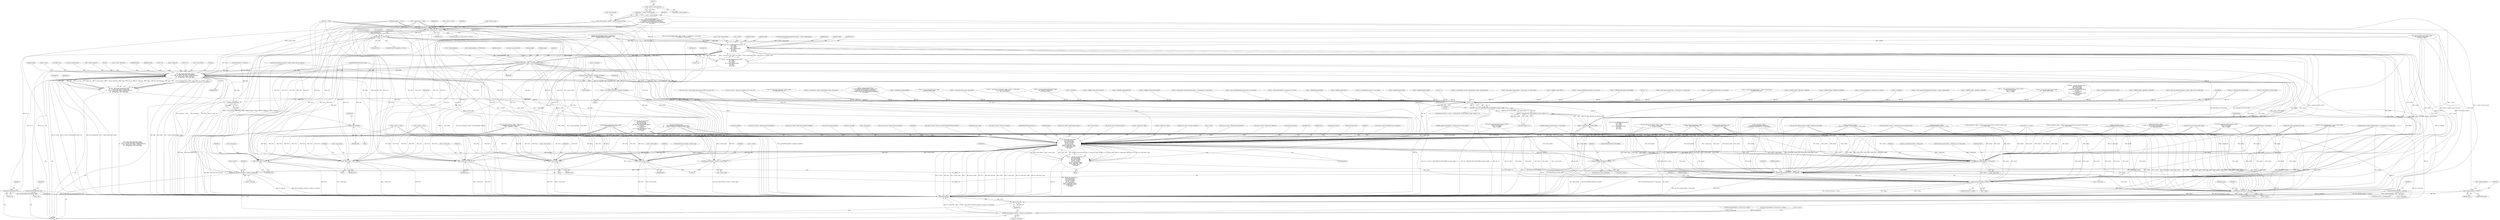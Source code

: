 digraph "0_heimdal_1a6a6e462dc2ac6111f9e02c6852ddec4849b887@API" {
"1001686" [label="(Call,2 * sizeof(*r->ek.last_req.val))"];
"1001685" [label="(Call,malloc(2 * sizeof(*r->ek.last_req.val)))"];
"1001677" [label="(Call,r->ek.last_req.val = malloc(2 * sizeof(*r->ek.last_req.val)))"];
"1001698" [label="(Call,r->ek.last_req.val == NULL)"];
"1002029" [label="(Call,r->ek.key_expiration = NULL)"];
"1002264" [label="(Call,rep.padata == NULL)"];
"1002276" [label="(Call,copy_METHOD_DATA(&r->outpadata, rep.padata))"];
"1002274" [label="(Call,ret = copy_METHOD_DATA(&r->outpadata, rep.padata))"];
"1002491" [label="(Call,ret != 0)"];
"1002490" [label="(Call,ret != 0 && ret != HDB_ERR_NOT_FOUND_HERE && reply->length == 0)"];
"1002495" [label="(Call,ret != HDB_ERR_NOT_FOUND_HERE)"];
"1002494" [label="(Call,ret != HDB_ERR_NOT_FOUND_HERE && reply->length == 0)"];
"1002506" [label="(Call,_kdc_fast_mk_error(context, r,\n \t\t\t\t &error_method,\n \t\t\t\t r->armor_crypto,\n \t\t\t\t &req->req_body,\n \t\t\t\t ret, r->e_text,\n \t\t\t\t r->server_princ,\n\t\t\t\t &r->client_princ->name,\n\t\t\t\t &r->client_princ->realm,\n \t\t\t\t NULL, NULL,\n \t\t\t\t reply))"];
"1002504" [label="(Call,ret = _kdc_fast_mk_error(context, r,\n \t\t\t\t &error_method,\n \t\t\t\t r->armor_crypto,\n \t\t\t\t &req->req_body,\n \t\t\t\t ret, r->e_text,\n \t\t\t\t r->server_princ,\n\t\t\t\t &r->client_princ->name,\n\t\t\t\t &r->client_princ->realm,\n \t\t\t\t NULL, NULL,\n \t\t\t\t reply))"];
"1002686" [label="(Return,return ret;)"];
"1002563" [label="(Call,free_METHOD_DATA(&error_method))"];
"1002582" [label="(Call,krb5_free_principal(context, r->client_princ))"];
"1002611" [label="(Call,krb5_free_principal(context, r->server_princ))"];
"1002639" [label="(Call,_kdc_free_ent(context, r->client))"];
"1002648" [label="(Call,_kdc_free_ent(context, r->server))"];
"1002587" [label="(Call,r->client_princ = NULL)"];
"1002601" [label="(Call,r->client_name = NULL)"];
"1002616" [label="(Call,r->server_princ = NULL)"];
"1002630" [label="(Call,r->server_name = NULL)"];
"1002658" [label="(Call,krb5_crypto_destroy(r->context, r->armor_crypto))"];
"1002670" [label="(Call,krb5_free_keyblock_contents(r->context, &r->reply_key))"];
"1002678" [label="(Call,krb5_free_keyblock_contents(r->context, &r->session_key))"];
"1002665" [label="(Call,r->armor_crypto = NULL)"];
"1002572" [label="(Call,free_METHOD_DATA(&r->outpadata))"];
"1002321" [label="(Call,_kdc_add_KRB5SignedPath(context,\n\t\t\t\t  config,\n\t\t\t\t  r->server,\n\t\t\t\t  setype,\n\t\t\t\t  r->client->entry.principal,\n\t\t\t\t  NULL,\n\t\t\t\t  NULL,\n\t\t\t\t  &r->et))"];
"1002319" [label="(Call,ret = _kdc_add_KRB5SignedPath(context,\n\t\t\t\t  config,\n\t\t\t\t  r->server,\n\t\t\t\t  setype,\n\t\t\t\t  r->client->entry.principal,\n\t\t\t\t  NULL,\n\t\t\t\t  NULL,\n\t\t\t\t  &r->et))"];
"1002344" [label="(Call,log_as_req(context, config, r->reply_key.keytype, setype, b))"];
"1002413" [label="(Call,_kdc_encode_reply(context, config,\n\t\t\t    r->armor_crypto, req->req_body.nonce,\n\t\t\t    &rep, &r->et, &r->ek, setype, r->server->entry.kvno,\n\t\t\t    &skey->key, r->client->entry.kvno,\n\t\t\t    &r->reply_key, 0, &r->e_text, reply))"];
"1002411" [label="(Call,ret = _kdc_encode_reply(context, config,\n\t\t\t    r->armor_crypto, req->req_body.nonce,\n\t\t\t    &rep, &r->et, &r->ek, setype, r->server->entry.kvno,\n\t\t\t    &skey->key, r->client->entry.kvno,\n\t\t\t    &r->reply_key, 0, &r->e_text, reply))"];
"1002477" [label="(Call,krb5_data_free(reply))"];
"1002486" [label="(Call,free_AS_REP(&rep))"];
"1002544" [label="(Call,free_EncTicketPart(&r->et))"];
"1002549" [label="(Call,free_EncKDCRepPart(&r->ek))"];
"1002601" [label="(Call,r->client_name = NULL)"];
"1002509" [label="(Call,&error_method)"];
"1002591" [label="(Identifier,NULL)"];
"1000778" [label="(Call,ret = krb5_padata_add(context, &error_method,\n\t\t\t\t  pat[n].type, NULL, 0))"];
"1002589" [label="(Identifier,r)"];
"1001187" [label="(Call,_kdc_set_e_text(r, \"Ticket may not be forwardable\"))"];
"1002491" [label="(Call,ret != 0)"];
"1000889" [label="(Call,krb5_copy_keyblock_contents(r->context, &ckey->key, &r->reply_key))"];
"1002557" [label="(Identifier,r)"];
"1001028" [label="(Call,ret = copy_Realm(&r->client->entry.principal->realm, &rep.crealm))"];
"1002492" [label="(Identifier,ret)"];
"1000572" [label="(Call,ret = _kdc_find_etype(context,\n\t\t\t  krb5_principal_is_krbtgt(context, r->server_princ) ?\n\t\t\t  config->tgt_use_strongest_session_key :\n\t\t\t  config->svc_use_strongest_session_key, FALSE,\n\t\t\t  r->client, b->etype.val, b->etype.len, &r->sessionetype,\n\t\t\t  NULL))"];
"1002490" [label="(Call,ret != 0 && ret != HDB_ERR_NOT_FOUND_HERE && reply->length == 0)"];
"1000258" [label="(Call,krb5_unparse_name(context, r->server_princ, &r->server_name))"];
"1002358" [label="(Identifier,r)"];
"1002274" [label="(Call,ret = copy_METHOD_DATA(&r->outpadata, rep.padata))"];
"1002275" [label="(Identifier,ret)"];
"1002458" [label="(Call,&r->e_text)"];
"1002687" [label="(Identifier,ret)"];
"1002030" [label="(Call,r->ek.key_expiration)"];
"1001709" [label="(Identifier,ret)"];
"1002506" [label="(Call,_kdc_fast_mk_error(context, r,\n \t\t\t\t &error_method,\n \t\t\t\t r->armor_crypto,\n \t\t\t\t &req->req_body,\n \t\t\t\t ret, r->e_text,\n \t\t\t\t r->server_princ,\n\t\t\t\t &r->client_princ->name,\n\t\t\t\t &r->client_princ->realm,\n \t\t\t\t NULL, NULL,\n \t\t\t\t reply))"];
"1001295" [label="(Call,ret = KRB5KRB_AP_ERR_BADADDR)"];
"1000875" [label="(Call,_kdc_set_e_text(r, \"Doesn't have a client key available\"))"];
"1000192" [label="(Call,_kdc_fast_unwrap_request(r))"];
"1000239" [label="(Call,_krb5_principalname2krb5_principal (context,\n\t\t\t\t\t\t  &r->server_princ,\n\t\t\t\t\t\t  *(b->sname),\n\t\t\t\t\t\t  b->realm))"];
"1002620" [label="(Identifier,NULL)"];
"1002667" [label="(Identifier,r)"];
"1002337" [label="(Call,&r->et)"];
"1002347" [label="(Call,r->reply_key.keytype)"];
"1002545" [label="(Call,&r->et)"];
"1002487" [label="(Call,&rep)"];
"1001677" [label="(Call,r->ek.last_req.val = malloc(2 * sizeof(*r->ek.last_req.val)))"];
"1002541" [label="(Identifier,ret)"];
"1000831" [label="(Call,ret = get_pa_etype_info(context, config,\n\t\t\t\t\t&error_method, ckey))"];
"1000427" [label="(Call,krb5_unparse_name(context, r->client->entry.principal,\n\t\t\t\t&fixed_client_name))"];
"1002514" [label="(Call,&req->req_body)"];
"1002639" [label="(Call,_kdc_free_ent(context, r->client))"];
"1001018" [label="(Call,ret = copy_Realm(&anon_realm, &rep.crealm))"];
"1002630" [label="(Call,r->server_name = NULL)"];
"1002205" [label="(Call,r->reply_key.keytype == ETYPE_NULL)"];
"1000610" [label="(Call,kdc_log(context, config, 0,\n\t\t\"Client (%s) from %s has no common enctypes with KDC \"\n\t\t\"to use for the session key\",\n\t\tr->client_name, from))"];
"1002669" [label="(Identifier,NULL)"];
"1000920" [label="(Call,ret = _kdc_check_access(context, config, r->client, r->client_name,\n\t\t\t    r->server, r->server_name,\n\t\t\t    req, &error_method))"];
"1000943" [label="(Call,ret = _kdc_get_preferred_key(context, config,\n\t\t\t\t r->server, r->server_name,\n\t\t\t\t &setype, &skey))"];
"1001708" [label="(Call,ret = ENOMEM)"];
"1002594" [label="(Identifier,r)"];
"1002637" [label="(Identifier,r)"];
"1002494" [label="(Call,ret != HDB_ERR_NOT_FOUND_HERE && reply->length == 0)"];
"1002646" [label="(Identifier,r)"];
"1001686" [label="(Call,2 * sizeof(*r->ek.last_req.val))"];
"1000455" [label="(Call,_kdc_fast_mk_error(context, r,\n\t\t\t\t &error_method,\n\t\t\t\t r->armor_crypto,\n\t\t\t\t &req->req_body,\n\t\t\t\t KRB5_KDC_ERR_WRONG_REALM,\n\t\t\t\t NULL,\n\t\t\t\t r->server_princ,\n\t\t\t\t NULL,\n\t\t\t\t &r->client->entry.principal->realm,\n\t\t\t\t NULL, NULL,\n\t\t\t\t reply))"];
"1002442" [label="(Call,&skey->key)"];
"1000515" [label="(Call,_kdc_db_fetch(context, config, r->server_princ,\n\t\t\tHDB_F_GET_SERVER|HDB_F_GET_KRBTGT | flags,\n\t\t\tNULL, NULL, &r->server))"];
"1002522" [label="(Call,r->server_princ)"];
"1002498" [label="(Call,reply->length == 0)"];
"1000872" [label="(Call,ret = KRB5KDC_ERR_CLIENT_NOTYET)"];
"1000833" [label="(Call,get_pa_etype_info(context, config,\n\t\t\t\t\t&error_method, ckey))"];
"1002029" [label="(Call,r->ek.key_expiration = NULL)"];
"1001231" [label="(Call,_kdc_set_e_text(r, \"Ticket may not be proxiable\"))"];
"1002582" [label="(Call,krb5_free_principal(context, r->client_princ))"];
"1000990" [label="(Call,ret = KRB5KDC_ERR_BADOPTION)"];
"1000868" [label="(Call,ckey == NULL)"];
"1002518" [label="(Identifier,ret)"];
"1002640" [label="(Identifier,context)"];
"1002328" [label="(Call,r->client->entry.principal)"];
"1001698" [label="(Call,r->ek.last_req.val == NULL)"];
"1002216" [label="(Call,ret = KRB5KDC_ERR_CLIENT_NOTYET)"];
"1000922" [label="(Call,_kdc_check_access(context, config, r->client, r->client_name,\n\t\t\t    r->server, r->server_name,\n\t\t\t    req, &error_method))"];
"1000344" [label="(Call,_kdc_is_anonymous(context, r->client_princ))"];
"1000863" [label="(Call,_kdc_set_e_text(r, \"Need to use PA-ENC-TIMESTAMP/PA-PK-AS-REQ\"))"];
"1002419" [label="(Call,req->req_body.nonce)"];
"1000844" [label="(Call,get_pa_etype_info2(context, config,\n\t\t\t\t     &error_method, ckey))"];
"1002292" [label="(Call,generate_pac(r, skey))"];
"1002190" [label="(Call,ret = krb5_generate_random_keyblock(context, r->sessionetype, &r->session_key))"];
"1002573" [label="(Call,&r->outpadata)"];
"1002324" [label="(Call,r->server)"];
"1002345" [label="(Identifier,context)"];
"1002139" [label="(Call,ret = copy_PrincipalName(&rep.ticket.sname, &r->ek.sname))"];
"1002610" [label="(Block,)"];
"1002563" [label="(Call,free_METHOD_DATA(&error_method))"];
"1002446" [label="(Call,r->client->entry.kvno)"];
"1002220" [label="(Call,ret = copy_EncryptionKey(&r->session_key, &r->et.key))"];
"1000312" [label="(Call,krb5_unparse_name(context, r->client_princ, &r->client_name))"];
"1000284" [label="(Call,ret = KRB5KRB_ERR_GENERIC)"];
"1002028" [label="(ControlStructure,else)"];
"1001234" [label="(Call,ret = KRB5KDC_ERR_POLICY)"];
"1002605" [label="(Identifier,NULL)"];
"1002285" [label="(Identifier,ret)"];
"1002665" [label="(Call,r->armor_crypto = NULL)"];
"1000945" [label="(Call,_kdc_get_preferred_key(context, config,\n\t\t\t\t r->server, r->server_name,\n\t\t\t\t &setype, &skey))"];
"1001315" [label="(Call,ret = copy_Realm(&rep.crealm, &r->et.crealm))"];
"1002344" [label="(Call,log_as_req(context, config, r->reply_key.keytype, setype, b))"];
"1000232" [label="(Call,_kdc_set_e_text(r, \"No server in request\"))"];
"1002635" [label="(ControlStructure,if (r->client))"];
"1001190" [label="(Call,ret = KRB5KDC_ERR_POLICY)"];
"1002616" [label="(Call,r->server_princ = NULL)"];
"1002259" [label="(Call,ALLOC(rep.padata))"];
"1002322" [label="(Identifier,context)"];
"1002457" [label="(Literal,0)"];
"1000229" [label="(Call,ret = KRB5KRB_ERR_GENERIC)"];
"1000652" [label="(Call,pat[n].validate == NULL)"];
"1001008" [label="(Call,_kdc_is_anonymous(context, r->client_princ))"];
"1000711" [label="(Call,ret != 0)"];
"1002342" [label="(Identifier,ret)"];
"1002659" [label="(Call,r->context)"];
"1001072" [label="(Call,ret = copy_Realm(&r->server->entry.principal->realm, &rep.ticket.realm))"];
"1000324" [label="(Call,kdc_log(context, config, 0,\n\t\t\"AS-REQ malformed client name from %s\", from))"];
"1002192" [label="(Call,krb5_generate_random_keyblock(context, r->sessionetype, &r->session_key))"];
"1000126" [label="(MethodParameterIn,kdc_request_t r)"];
"1001685" [label="(Call,malloc(2 * sizeof(*r->ek.last_req.val)))"];
"1002507" [label="(Identifier,context)"];
"1002671" [label="(Call,r->context)"];
"1000662" [label="(Call,r->armor_crypto == NULL)"];
"1001490" [label="(Call,b->rtime == NULL)"];
"1002670" [label="(Call,krb5_free_keyblock_contents(r->context, &r->reply_key))"];
"1002222" [label="(Call,copy_EncryptionKey(&r->session_key, &r->et.key))"];
"1002412" [label="(Identifier,ret)"];
"1002550" [label="(Call,&r->ek)"];
"1000256" [label="(Call,ret = krb5_unparse_name(context, r->server_princ, &r->server_name))"];
"1002543" [label="(JumpTarget,out2:)"];
"1002596" [label="(Block,)"];
"1002464" [label="(Identifier,ret)"];
"1002634" [label="(Identifier,NULL)"];
"1002435" [label="(Call,r->server->entry.kvno)"];
"1002583" [label="(Identifier,context)"];
"1001278" [label="(Call,ret = KRB5KDC_ERR_POLICY)"];
"1002631" [label="(Call,r->server_name)"];
"1002238" [label="(Call,copy_EncryptionKey(&r->session_key, &r->ek.key))"];
"1001299" [label="(Call,ret = copy_PrincipalName(&rep.cname, &r->et.cname))"];
"1002482" [label="(Call,_kdc_set_e_text(r, \"Reply packet too large\"))"];
"1002434" [label="(Identifier,setype)"];
"1002478" [label="(Identifier,reply)"];
"1002281" [label="(Call,rep.padata)"];
"1002319" [label="(Call,ret = _kdc_add_KRB5SignedPath(context,\n\t\t\t\t  config,\n\t\t\t\t  r->server,\n\t\t\t\t  setype,\n\t\t\t\t  r->client->entry.principal,\n\t\t\t\t  NULL,\n\t\t\t\t  NULL,\n\t\t\t\t  &r->et))"];
"1001716" [label="(Identifier,r)"];
"1002625" [label="(Block,)"];
"1000565" [label="(Call,krb5_free_error_message(context, msg))"];
"1002511" [label="(Call,r->armor_crypto)"];
"1000993" [label="(Call,_kdc_set_e_text(r, \"Bad KDC options\"))"];
"1002608" [label="(Identifier,r)"];
"1000537" [label="(Call,kdc_log(context, config, 5, \"target %s does not have secrets at this KDC, need to proxy\",\n\t\tr->server_name))"];
"1000860" [label="(Call,ret = KRB5KDC_ERR_PREAUTH_REQUIRED)"];
"1002584" [label="(Call,r->client_princ)"];
"1002680" [label="(Identifier,r)"];
"1002414" [label="(Identifier,context)"];
"1002430" [label="(Call,&r->ek)"];
"1002549" [label="(Call,free_EncKDCRepPart(&r->ek))"];
"1002564" [label="(Call,&error_method)"];
"1002617" [label="(Call,r->server_princ)"];
"1000253" [label="(Call,ret == 0)"];
"1002581" [label="(Block,)"];
"1000270" [label="(Call,kdc_log(context, config, 0,\n\t\t\"AS-REQ malformed server name from %s\", from))"];
"1000223" [label="(Call,b->sname == NULL)"];
"1002277" [label="(Call,&r->outpadata)"];
"1002039" [label="(Identifier,r)"];
"1002453" [label="(Call,&r->reply_key)"];
"1002405" [label="(Call,krb5_free_error_message(r->context, msg))"];
"1002462" [label="(Identifier,reply)"];
"1002504" [label="(Call,ret = _kdc_fast_mk_error(context, r,\n \t\t\t\t &error_method,\n \t\t\t\t r->armor_crypto,\n \t\t\t\t &req->req_body,\n \t\t\t\t ret, r->e_text,\n \t\t\t\t r->server_princ,\n\t\t\t\t &r->client_princ->name,\n\t\t\t\t &r->client_princ->realm,\n \t\t\t\t NULL, NULL,\n \t\t\t\t reply))"];
"1002477" [label="(Call,krb5_data_free(reply))"];
"1000383" [label="(Call,_kdc_db_fetch(context, config, r->client_princ,\n\t\t\tHDB_F_GET_CLIENT | flags, NULL,\n\t\t\t&r->clientdb, &r->client))"];
"1002531" [label="(Call,&r->client_princ->realm)"];
"1002321" [label="(Call,_kdc_add_KRB5SignedPath(context,\n\t\t\t\t  config,\n\t\t\t\t  r->server,\n\t\t\t\t  setype,\n\t\t\t\t  r->client->entry.principal,\n\t\t\t\t  NULL,\n\t\t\t\t  NULL,\n\t\t\t\t  &r->et))"];
"1001688" [label="(Call,sizeof(*r->ek.last_req.val))"];
"1000310" [label="(Call,ret = krb5_unparse_name(context, r->client_princ, &r->client_name))"];
"1002121" [label="(Call,ret = copy_Realm(&rep.ticket.realm, &r->ek.srealm))"];
"1000577" [label="(Call,krb5_principal_is_krbtgt(context, r->server_princ))"];
"1001699" [label="(Call,r->ek.last_req.val)"];
"1002327" [label="(Identifier,setype)"];
"1002035" [label="(Identifier,NULL)"];
"1002572" [label="(Call,free_METHOD_DATA(&r->outpadata))"];
"1001050" [label="(Call,_krb5_principal2principalname(&rep.cname, r->client->entry.principal))"];
"1001706" [label="(Identifier,NULL)"];
"1001697" [label="(ControlStructure,if (r->ek.last_req.val == NULL))"];
"1000197" [label="(Call,_kdc_r_log(r, 0, \"FAST unwrap request from %s failed: %d\", from, ret))"];
"1000425" [label="(Call,ret = krb5_unparse_name(context, r->client->entry.principal,\n\t\t\t\t&fixed_client_name))"];
"1002505" [label="(Identifier,ret)"];
"1002525" [label="(Call,&r->client_princ->name)"];
"1000287" [label="(Call,_kdc_set_e_text(r, \"No client in request\"))"];
"1002579" [label="(Identifier,r)"];
"1002336" [label="(Identifier,NULL)"];
"1002258" [label="(Block,)"];
"1002519" [label="(Call,r->e_text)"];
"1002476" [label="(Block,)"];
"1000780" [label="(Call,krb5_padata_add(context, &error_method,\n\t\t\t\t  pat[n].type, NULL, 0))"];
"1002426" [label="(Call,&r->et)"];
"1002268" [label="(Identifier,NULL)"];
"1002486" [label="(Call,free_AS_REP(&rep))"];
"1000509" [label="(Call,ret = KRB5KDC_ERR_C_PRINCIPAL_UNKNOWN)"];
"1000360" [label="(Call,ret = KRB5KDC_ERR_C_PRINCIPAL_UNKNOWN)"];
"1000127" [label="(MethodParameterIn,krb5_data *reply)"];
"1001628" [label="(Call,_kdc_is_anon_request(b))"];
"1002416" [label="(Call,r->armor_crypto)"];
"1000796" [label="(Call,_kdc_find_etype(context,\n\t\t\t      config->preauth_use_strongest_session_key, TRUE,\n\t\t\t      r->client, b->etype.val, b->etype.len, NULL, &ckey))"];
"1002496" [label="(Identifier,ret)"];
"1000506" [label="(Call,krb5_free_error_message(context, msg))"];
"1002650" [label="(Call,r->server)"];
"1002657" [label="(Block,)"];
"1001275" [label="(Call,_kdc_set_e_text(r, \"Ticket may not be postdate\"))"];
"1002644" [label="(ControlStructure,if (r->server))"];
"1002424" [label="(Call,&rep)"];
"1002618" [label="(Identifier,r)"];
"1000533" [label="(Call,ret == HDB_ERR_NOT_FOUND_HERE)"];
"1002213" [label="(Call,_kdc_set_e_text(r, \"Client have no reply key\"))"];
"1002411" [label="(Call,ret = _kdc_encode_reply(context, config,\n\t\t\t    r->armor_crypto, req->req_body.nonce,\n\t\t\t    &rep, &r->et, &r->ek, setype, r->server->entry.kvno,\n\t\t\t    &skey->key, r->client->entry.kvno,\n\t\t\t    &r->reply_key, 0, &r->e_text, reply))"];
"1000369" [label="(Call,kdc_log(context, config, 0,\n\t\t\"Request for a anonymous ticket with non \"\n\t\t\"anonymous client name: %s\", r->client_name))"];
"1002415" [label="(Identifier,config)"];
"1002265" [label="(Call,rep.padata)"];
"1000294" [label="(Call,_krb5_principalname2krb5_principal (context,\n\t\t\t\t\t\t  &r->client_princ,\n\t\t\t\t\t\t  *(b->cname),\n\t\t\t\t\t\t  b->realm))"];
"1002495" [label="(Call,ret != HDB_ERR_NOT_FOUND_HERE)"];
"1002613" [label="(Call,r->server_princ)"];
"1000855" [label="(Call,require_preauth_p(r))"];
"1002538" [label="(Identifier,NULL)"];
"1002236" [label="(Call,ret = copy_EncryptionKey(&r->session_key, &r->ek.key))"];
"1002641" [label="(Call,r->client)"];
"1002658" [label="(Call,krb5_crypto_destroy(r->context, r->armor_crypto))"];
"1002682" [label="(Call,&r->session_key)"];
"1002270" [label="(Call,ret = ENOMEM)"];
"1002503" [label="(Block,)"];
"1001284" [label="(Call,_kdc_check_addresses(context, config, b->addresses, from_addr))"];
"1001048" [label="(Call,ret = _krb5_principal2principalname(&rep.cname, r->client->entry.principal))"];
"1002544" [label="(Call,free_EncTicketPart(&r->et))"];
"1002399" [label="(Call,_kdc_r_log(r, 0, \"add_enc_pa_rep failed: %s: %d\", msg, ret))"];
"1002539" [label="(Identifier,reply)"];
"1002674" [label="(Call,&r->reply_key)"];
"1002587" [label="(Call,r->client_princ = NULL)"];
"1002500" [label="(Identifier,reply)"];
"1002552" [label="(Identifier,r)"];
"1002602" [label="(Call,r->client_name)"];
"1002537" [label="(Identifier,NULL)"];
"1000675" [label="(Call,kdc_log(context, config, 5,\n\t\t    \"Looking for %s pa-data -- %s\", pat[n].name, r->client_name))"];
"1002559" [label="(ControlStructure,if (error_method.len))"];
"1002276" [label="(Call,copy_METHOD_DATA(&r->outpadata, rep.padata))"];
"1001702" [label="(Identifier,r)"];
"1002489" [label="(ControlStructure,if(ret != 0 && ret != HDB_ERR_NOT_FOUND_HERE && reply->length == 0))"];
"1002493" [label="(Literal,0)"];
"1000174" [label="(Call,memset(&rep, 0, sizeof(rep)))"];
"1000355" [label="(Call,kdc_log(context, config, 0, \"Anonymous ticket w/o anonymous flag\"))"];
"1001687" [label="(Literal,2)"];
"1002648" [label="(Call,_kdc_free_ent(context, r->server))"];
"1000377" [label="(Call,ret = KRB5KDC_ERR_C_PRINCIPAL_UNKNOWN)"];
"1000406" [label="(Call,kdc_log(context, config, 5, \"client %s does not have secrets at this KDC, need to proxy\",\n\t\tr->client_name))"];
"1000131" [label="(Block,)"];
"1002480" [label="(Identifier,ret)"];
"1000133" [label="(Call,context = r->context)"];
"1002263" [label="(ControlStructure,if (rep.padata == NULL))"];
"1002497" [label="(Identifier,HDB_ERR_NOT_FOUND_HERE)"];
"1002666" [label="(Call,r->armor_crypto)"];
"1002323" [label="(Identifier,config)"];
"1002588" [label="(Call,r->client_princ)"];
"1002335" [label="(Identifier,NULL)"];
"1002662" [label="(Call,r->armor_crypto)"];
"1002353" [label="(Identifier,b)"];
"1002413" [label="(Call,_kdc_encode_reply(context, config,\n\t\t\t    r->armor_crypto, req->req_body.nonce,\n\t\t\t    &rep, &r->et, &r->ek, setype, r->server->entry.kvno,\n\t\t\t    &skey->key, r->client->entry.kvno,\n\t\t\t    &r->reply_key, 0, &r->e_text, reply))"];
"1000574" [label="(Call,_kdc_find_etype(context,\n\t\t\t  krb5_principal_is_krbtgt(context, r->server_princ) ?\n\t\t\t  config->tgt_use_strongest_session_key :\n\t\t\t  config->svc_use_strongest_session_key, FALSE,\n\t\t\t  r->client, b->etype.val, b->etype.len, &r->sessionetype,\n\t\t\t  NULL))"];
"1002686" [label="(Return,return ret;)"];
"1000292" [label="(Call,ret = _krb5_principalname2krb5_principal (context,\n\t\t\t\t\t\t  &r->client_princ,\n\t\t\t\t\t\t  *(b->cname),\n\t\t\t\t\t\t  b->realm))"];
"1002569" [label="(Identifier,r)"];
"1002678" [label="(Call,krb5_free_keyblock_contents(r->context, &r->session_key))"];
"1002271" [label="(Identifier,ret)"];
"1002346" [label="(Identifier,config)"];
"1002623" [label="(Identifier,r)"];
"1002320" [label="(Identifier,ret)"];
"1002611" [label="(Call,krb5_free_principal(context, r->server_princ))"];
"1002649" [label="(Identifier,context)"];
"1002386" [label="(Call,add_enc_pa_rep(r))"];
"1002566" [label="(ControlStructure,if (r->outpadata.len))"];
"1000707" [label="(Call,pat[n].validate(r, pa))"];
"1000842" [label="(Call,ret = get_pa_etype_info2(context, config,\n\t\t\t\t     &error_method, ckey))"];
"1000453" [label="(Call,ret = _kdc_fast_mk_error(context, r,\n\t\t\t\t &error_method,\n\t\t\t\t r->armor_crypto,\n\t\t\t\t &req->req_body,\n\t\t\t\t KRB5_KDC_ERR_WRONG_REALM,\n\t\t\t\t NULL,\n\t\t\t\t r->server_princ,\n\t\t\t\t NULL,\n\t\t\t\t &r->client->entry.principal->realm,\n\t\t\t\t NULL, NULL,\n\t\t\t\t reply))"];
"1002508" [label="(Identifier,r)"];
"1002679" [label="(Call,r->context)"];
"1002688" [label="(MethodReturn,RET)"];
"1001678" [label="(Call,r->ek.last_req.val)"];
"1002479" [label="(Call,ret = KRB5KRB_ERR_RESPONSE_TOO_BIG)"];
"1000278" [label="(Call,b->cname == NULL)"];
"1001292" [label="(Call,_kdc_set_e_text(r, \"Bad address list in requested\"))"];
"1002655" [label="(Identifier,r)"];
"1000402" [label="(Call,ret == HDB_ERR_NOT_FOUND_HERE)"];
"1002295" [label="(Call,_kdc_log_timestamp(context, config, \"AS-REQ\", r->et.authtime, r->et.starttime,\n\t\t       r->et.endtime, r->et.renew_till))"];
"1000568" [label="(Call,ret = KRB5KDC_ERR_S_PRINCIPAL_UNKNOWN)"];
"1002264" [label="(Call,rep.padata == NULL)"];
"1002612" [label="(Identifier,context)"];
"1002352" [label="(Identifier,setype)"];
"1000887" [label="(Call,ret = krb5_copy_keyblock_contents(r->context, &ckey->key, &r->reply_key))"];
"1002672" [label="(Identifier,r)"];
"1001686" -> "1001685"  [label="AST: "];
"1001686" -> "1001688"  [label="CFG: "];
"1001687" -> "1001686"  [label="AST: "];
"1001688" -> "1001686"  [label="AST: "];
"1001685" -> "1001686"  [label="CFG: "];
"1001686" -> "1001685"  [label="DDG: 2"];
"1001685" -> "1001677"  [label="AST: "];
"1001677" -> "1001685"  [label="CFG: "];
"1001685" -> "1002688"  [label="DDG: 2 * sizeof(*r->ek.last_req.val)"];
"1001685" -> "1001677"  [label="DDG: 2 * sizeof(*r->ek.last_req.val)"];
"1001677" -> "1000131"  [label="AST: "];
"1001678" -> "1001677"  [label="AST: "];
"1001702" -> "1001677"  [label="CFG: "];
"1001677" -> "1002688"  [label="DDG: malloc(2 * sizeof(*r->ek.last_req.val))"];
"1001677" -> "1001698"  [label="DDG: r->ek.last_req.val"];
"1001698" -> "1001697"  [label="AST: "];
"1001698" -> "1001706"  [label="CFG: "];
"1001699" -> "1001698"  [label="AST: "];
"1001706" -> "1001698"  [label="AST: "];
"1001709" -> "1001698"  [label="CFG: "];
"1001716" -> "1001698"  [label="CFG: "];
"1001698" -> "1002688"  [label="DDG: r->ek.last_req.val"];
"1001698" -> "1002688"  [label="DDG: NULL"];
"1001698" -> "1002688"  [label="DDG: r->ek.last_req.val == NULL"];
"1001490" -> "1001698"  [label="DDG: NULL"];
"1000868" -> "1001698"  [label="DDG: NULL"];
"1000652" -> "1001698"  [label="DDG: NULL"];
"1000662" -> "1001698"  [label="DDG: NULL"];
"1000574" -> "1001698"  [label="DDG: NULL"];
"1001698" -> "1002029"  [label="DDG: NULL"];
"1001698" -> "1002264"  [label="DDG: NULL"];
"1001698" -> "1002321"  [label="DDG: NULL"];
"1001698" -> "1002506"  [label="DDG: NULL"];
"1001698" -> "1002587"  [label="DDG: NULL"];
"1001698" -> "1002601"  [label="DDG: NULL"];
"1001698" -> "1002616"  [label="DDG: NULL"];
"1001698" -> "1002630"  [label="DDG: NULL"];
"1001698" -> "1002665"  [label="DDG: NULL"];
"1002029" -> "1002028"  [label="AST: "];
"1002029" -> "1002035"  [label="CFG: "];
"1002030" -> "1002029"  [label="AST: "];
"1002035" -> "1002029"  [label="AST: "];
"1002039" -> "1002029"  [label="CFG: "];
"1002029" -> "1002688"  [label="DDG: r->ek.key_expiration"];
"1002029" -> "1002688"  [label="DDG: NULL"];
"1002264" -> "1002263"  [label="AST: "];
"1002264" -> "1002268"  [label="CFG: "];
"1002265" -> "1002264"  [label="AST: "];
"1002268" -> "1002264"  [label="AST: "];
"1002271" -> "1002264"  [label="CFG: "];
"1002275" -> "1002264"  [label="CFG: "];
"1002264" -> "1002688"  [label="DDG: rep.padata == NULL"];
"1002264" -> "1002688"  [label="DDG: rep.padata"];
"1002264" -> "1002688"  [label="DDG: NULL"];
"1002259" -> "1002264"  [label="DDG: rep.padata"];
"1002264" -> "1002276"  [label="DDG: rep.padata"];
"1002264" -> "1002321"  [label="DDG: NULL"];
"1002264" -> "1002506"  [label="DDG: NULL"];
"1002264" -> "1002587"  [label="DDG: NULL"];
"1002264" -> "1002601"  [label="DDG: NULL"];
"1002264" -> "1002616"  [label="DDG: NULL"];
"1002264" -> "1002630"  [label="DDG: NULL"];
"1002264" -> "1002665"  [label="DDG: NULL"];
"1002276" -> "1002274"  [label="AST: "];
"1002276" -> "1002281"  [label="CFG: "];
"1002277" -> "1002276"  [label="AST: "];
"1002281" -> "1002276"  [label="AST: "];
"1002274" -> "1002276"  [label="CFG: "];
"1002276" -> "1002688"  [label="DDG: rep.padata"];
"1002276" -> "1002688"  [label="DDG: &r->outpadata"];
"1002276" -> "1002274"  [label="DDG: &r->outpadata"];
"1002276" -> "1002274"  [label="DDG: rep.padata"];
"1002276" -> "1002572"  [label="DDG: &r->outpadata"];
"1002274" -> "1002258"  [label="AST: "];
"1002275" -> "1002274"  [label="AST: "];
"1002285" -> "1002274"  [label="CFG: "];
"1002274" -> "1002688"  [label="DDG: copy_METHOD_DATA(&r->outpadata, rep.padata)"];
"1002274" -> "1002491"  [label="DDG: ret"];
"1002491" -> "1002490"  [label="AST: "];
"1002491" -> "1002493"  [label="CFG: "];
"1002492" -> "1002491"  [label="AST: "];
"1002493" -> "1002491"  [label="AST: "];
"1002496" -> "1002491"  [label="CFG: "];
"1002490" -> "1002491"  [label="CFG: "];
"1002491" -> "1002688"  [label="DDG: ret"];
"1002491" -> "1002490"  [label="DDG: ret"];
"1002491" -> "1002490"  [label="DDG: 0"];
"1000842" -> "1002491"  [label="DDG: ret"];
"1000711" -> "1002491"  [label="DDG: ret"];
"1000292" -> "1002491"  [label="DDG: ret"];
"1000872" -> "1002491"  [label="DDG: ret"];
"1000831" -> "1002491"  [label="DDG: ret"];
"1000533" -> "1002491"  [label="DDG: ret"];
"1000377" -> "1002491"  [label="DDG: ret"];
"1000256" -> "1002491"  [label="DDG: ret"];
"1000509" -> "1002491"  [label="DDG: ret"];
"1000778" -> "1002491"  [label="DDG: ret"];
"1000860" -> "1002491"  [label="DDG: ret"];
"1000197" -> "1002491"  [label="DDG: ret"];
"1002121" -> "1002491"  [label="DDG: ret"];
"1001048" -> "1002491"  [label="DDG: ret"];
"1000284" -> "1002491"  [label="DDG: ret"];
"1000360" -> "1002491"  [label="DDG: ret"];
"1000568" -> "1002491"  [label="DDG: ret"];
"1001708" -> "1002491"  [label="DDG: ret"];
"1000920" -> "1002491"  [label="DDG: ret"];
"1001295" -> "1002491"  [label="DDG: ret"];
"1000310" -> "1002491"  [label="DDG: ret"];
"1000990" -> "1002491"  [label="DDG: ret"];
"1000253" -> "1002491"  [label="DDG: ret"];
"1002216" -> "1002491"  [label="DDG: ret"];
"1001072" -> "1002491"  [label="DDG: ret"];
"1001315" -> "1002491"  [label="DDG: ret"];
"1001190" -> "1002491"  [label="DDG: ret"];
"1002220" -> "1002491"  [label="DDG: ret"];
"1002190" -> "1002491"  [label="DDG: ret"];
"1000425" -> "1002491"  [label="DDG: ret"];
"1001299" -> "1002491"  [label="DDG: ret"];
"1000402" -> "1002491"  [label="DDG: ret"];
"1001018" -> "1002491"  [label="DDG: ret"];
"1002319" -> "1002491"  [label="DDG: ret"];
"1002139" -> "1002491"  [label="DDG: ret"];
"1000943" -> "1002491"  [label="DDG: ret"];
"1002270" -> "1002491"  [label="DDG: ret"];
"1002479" -> "1002491"  [label="DDG: ret"];
"1002399" -> "1002491"  [label="DDG: ret"];
"1000887" -> "1002491"  [label="DDG: ret"];
"1001234" -> "1002491"  [label="DDG: ret"];
"1001278" -> "1002491"  [label="DDG: ret"];
"1000229" -> "1002491"  [label="DDG: ret"];
"1001028" -> "1002491"  [label="DDG: ret"];
"1000572" -> "1002491"  [label="DDG: ret"];
"1002236" -> "1002491"  [label="DDG: ret"];
"1002411" -> "1002491"  [label="DDG: ret"];
"1000453" -> "1002491"  [label="DDG: ret"];
"1002491" -> "1002495"  [label="DDG: ret"];
"1002491" -> "1002506"  [label="DDG: ret"];
"1002491" -> "1002686"  [label="DDG: ret"];
"1002490" -> "1002489"  [label="AST: "];
"1002490" -> "1002494"  [label="CFG: "];
"1002494" -> "1002490"  [label="AST: "];
"1002505" -> "1002490"  [label="CFG: "];
"1002543" -> "1002490"  [label="CFG: "];
"1002490" -> "1002688"  [label="DDG: ret != 0 && ret != HDB_ERR_NOT_FOUND_HERE && reply->length == 0"];
"1002490" -> "1002688"  [label="DDG: ret != HDB_ERR_NOT_FOUND_HERE && reply->length == 0"];
"1002490" -> "1002688"  [label="DDG: ret != 0"];
"1002494" -> "1002490"  [label="DDG: ret != HDB_ERR_NOT_FOUND_HERE"];
"1002494" -> "1002490"  [label="DDG: reply->length == 0"];
"1002495" -> "1002494"  [label="AST: "];
"1002495" -> "1002497"  [label="CFG: "];
"1002496" -> "1002495"  [label="AST: "];
"1002497" -> "1002495"  [label="AST: "];
"1002500" -> "1002495"  [label="CFG: "];
"1002494" -> "1002495"  [label="CFG: "];
"1002495" -> "1002688"  [label="DDG: ret"];
"1002495" -> "1002688"  [label="DDG: HDB_ERR_NOT_FOUND_HERE"];
"1002495" -> "1002494"  [label="DDG: ret"];
"1002495" -> "1002494"  [label="DDG: HDB_ERR_NOT_FOUND_HERE"];
"1000402" -> "1002495"  [label="DDG: HDB_ERR_NOT_FOUND_HERE"];
"1000533" -> "1002495"  [label="DDG: HDB_ERR_NOT_FOUND_HERE"];
"1002495" -> "1002506"  [label="DDG: ret"];
"1002495" -> "1002686"  [label="DDG: ret"];
"1002494" -> "1002498"  [label="CFG: "];
"1002498" -> "1002494"  [label="AST: "];
"1002494" -> "1002688"  [label="DDG: ret != HDB_ERR_NOT_FOUND_HERE"];
"1002494" -> "1002688"  [label="DDG: reply->length == 0"];
"1002498" -> "1002494"  [label="DDG: reply->length"];
"1002498" -> "1002494"  [label="DDG: 0"];
"1002506" -> "1002504"  [label="AST: "];
"1002506" -> "1002539"  [label="CFG: "];
"1002507" -> "1002506"  [label="AST: "];
"1002508" -> "1002506"  [label="AST: "];
"1002509" -> "1002506"  [label="AST: "];
"1002511" -> "1002506"  [label="AST: "];
"1002514" -> "1002506"  [label="AST: "];
"1002518" -> "1002506"  [label="AST: "];
"1002519" -> "1002506"  [label="AST: "];
"1002522" -> "1002506"  [label="AST: "];
"1002525" -> "1002506"  [label="AST: "];
"1002531" -> "1002506"  [label="AST: "];
"1002537" -> "1002506"  [label="AST: "];
"1002538" -> "1002506"  [label="AST: "];
"1002539" -> "1002506"  [label="AST: "];
"1002504" -> "1002506"  [label="CFG: "];
"1002506" -> "1002688"  [label="DDG: r->e_text"];
"1002506" -> "1002688"  [label="DDG: reply"];
"1002506" -> "1002688"  [label="DDG: r->armor_crypto"];
"1002506" -> "1002688"  [label="DDG: r"];
"1002506" -> "1002688"  [label="DDG: &error_method"];
"1002506" -> "1002688"  [label="DDG: NULL"];
"1002506" -> "1002688"  [label="DDG: &req->req_body"];
"1002506" -> "1002688"  [label="DDG: context"];
"1002506" -> "1002688"  [label="DDG: r->server_princ"];
"1002506" -> "1002688"  [label="DDG: &r->client_princ->realm"];
"1002506" -> "1002688"  [label="DDG: &r->client_princ->name"];
"1002506" -> "1002504"  [label="DDG: reply"];
"1002506" -> "1002504"  [label="DDG: &req->req_body"];
"1002506" -> "1002504"  [label="DDG: r->server_princ"];
"1002506" -> "1002504"  [label="DDG: ret"];
"1002506" -> "1002504"  [label="DDG: r->e_text"];
"1002506" -> "1002504"  [label="DDG: context"];
"1002506" -> "1002504"  [label="DDG: &r->client_princ->name"];
"1002506" -> "1002504"  [label="DDG: NULL"];
"1002506" -> "1002504"  [label="DDG: &r->client_princ->realm"];
"1002506" -> "1002504"  [label="DDG: &error_method"];
"1002506" -> "1002504"  [label="DDG: r->armor_crypto"];
"1002506" -> "1002504"  [label="DDG: r"];
"1000427" -> "1002506"  [label="DDG: context"];
"1000675" -> "1002506"  [label="DDG: context"];
"1000833" -> "1002506"  [label="DDG: context"];
"1000833" -> "1002506"  [label="DDG: &error_method"];
"1000780" -> "1002506"  [label="DDG: context"];
"1000780" -> "1002506"  [label="DDG: &error_method"];
"1000780" -> "1002506"  [label="DDG: NULL"];
"1000369" -> "1002506"  [label="DDG: context"];
"1000506" -> "1002506"  [label="DDG: context"];
"1000565" -> "1002506"  [label="DDG: context"];
"1001008" -> "1002506"  [label="DDG: context"];
"1001284" -> "1002506"  [label="DDG: context"];
"1000922" -> "1002506"  [label="DDG: context"];
"1000922" -> "1002506"  [label="DDG: &error_method"];
"1000294" -> "1002506"  [label="DDG: context"];
"1000324" -> "1002506"  [label="DDG: context"];
"1002192" -> "1002506"  [label="DDG: context"];
"1000455" -> "1002506"  [label="DDG: context"];
"1000455" -> "1002506"  [label="DDG: r"];
"1000455" -> "1002506"  [label="DDG: &error_method"];
"1000455" -> "1002506"  [label="DDG: r->armor_crypto"];
"1000455" -> "1002506"  [label="DDG: &req->req_body"];
"1000455" -> "1002506"  [label="DDG: r->server_princ"];
"1000455" -> "1002506"  [label="DDG: NULL"];
"1000455" -> "1002506"  [label="DDG: reply"];
"1000796" -> "1002506"  [label="DDG: context"];
"1000796" -> "1002506"  [label="DDG: NULL"];
"1000355" -> "1002506"  [label="DDG: context"];
"1002344" -> "1002506"  [label="DDG: context"];
"1000406" -> "1002506"  [label="DDG: context"];
"1000945" -> "1002506"  [label="DDG: context"];
"1000610" -> "1002506"  [label="DDG: context"];
"1000133" -> "1002506"  [label="DDG: context"];
"1000537" -> "1002506"  [label="DDG: context"];
"1000844" -> "1002506"  [label="DDG: context"];
"1000844" -> "1002506"  [label="DDG: &error_method"];
"1002413" -> "1002506"  [label="DDG: context"];
"1002413" -> "1002506"  [label="DDG: r->armor_crypto"];
"1002413" -> "1002506"  [label="DDG: &r->e_text"];
"1002413" -> "1002506"  [label="DDG: reply"];
"1000270" -> "1002506"  [label="DDG: context"];
"1002321" -> "1002506"  [label="DDG: context"];
"1002321" -> "1002506"  [label="DDG: NULL"];
"1001231" -> "1002506"  [label="DDG: r"];
"1001187" -> "1002506"  [label="DDG: r"];
"1002386" -> "1002506"  [label="DDG: r"];
"1000707" -> "1002506"  [label="DDG: r"];
"1002213" -> "1002506"  [label="DDG: r"];
"1000863" -> "1002506"  [label="DDG: r"];
"1001275" -> "1002506"  [label="DDG: r"];
"1000875" -> "1002506"  [label="DDG: r"];
"1002292" -> "1002506"  [label="DDG: r"];
"1000855" -> "1002506"  [label="DDG: r"];
"1000197" -> "1002506"  [label="DDG: r"];
"1002482" -> "1002506"  [label="DDG: r"];
"1000232" -> "1002506"  [label="DDG: r"];
"1002399" -> "1002506"  [label="DDG: r"];
"1000192" -> "1002506"  [label="DDG: r"];
"1000993" -> "1002506"  [label="DDG: r"];
"1000287" -> "1002506"  [label="DDG: r"];
"1001292" -> "1002506"  [label="DDG: r"];
"1000126" -> "1002506"  [label="DDG: r"];
"1000662" -> "1002506"  [label="DDG: r->armor_crypto"];
"1000662" -> "1002506"  [label="DDG: NULL"];
"1000577" -> "1002506"  [label="DDG: r->server_princ"];
"1000258" -> "1002506"  [label="DDG: r->server_princ"];
"1000515" -> "1002506"  [label="DDG: r->server_princ"];
"1000515" -> "1002506"  [label="DDG: NULL"];
"1000239" -> "1002506"  [label="DDG: &r->server_princ"];
"1000278" -> "1002506"  [label="DDG: NULL"];
"1000223" -> "1002506"  [label="DDG: NULL"];
"1000383" -> "1002506"  [label="DDG: NULL"];
"1000868" -> "1002506"  [label="DDG: NULL"];
"1000652" -> "1002506"  [label="DDG: NULL"];
"1000574" -> "1002506"  [label="DDG: NULL"];
"1002477" -> "1002506"  [label="DDG: reply"];
"1000127" -> "1002506"  [label="DDG: reply"];
"1002506" -> "1002563"  [label="DDG: &error_method"];
"1002506" -> "1002582"  [label="DDG: context"];
"1002506" -> "1002587"  [label="DDG: NULL"];
"1002506" -> "1002601"  [label="DDG: NULL"];
"1002506" -> "1002611"  [label="DDG: context"];
"1002506" -> "1002611"  [label="DDG: r->server_princ"];
"1002506" -> "1002616"  [label="DDG: NULL"];
"1002506" -> "1002630"  [label="DDG: NULL"];
"1002506" -> "1002639"  [label="DDG: context"];
"1002506" -> "1002648"  [label="DDG: context"];
"1002506" -> "1002658"  [label="DDG: r->armor_crypto"];
"1002506" -> "1002665"  [label="DDG: NULL"];
"1002504" -> "1002503"  [label="AST: "];
"1002505" -> "1002504"  [label="AST: "];
"1002541" -> "1002504"  [label="CFG: "];
"1002504" -> "1002688"  [label="DDG: ret"];
"1002504" -> "1002688"  [label="DDG: _kdc_fast_mk_error(context, r,\n \t\t\t\t &error_method,\n \t\t\t\t r->armor_crypto,\n \t\t\t\t &req->req_body,\n \t\t\t\t ret, r->e_text,\n \t\t\t\t r->server_princ,\n\t\t\t\t &r->client_princ->name,\n\t\t\t\t &r->client_princ->realm,\n \t\t\t\t NULL, NULL,\n \t\t\t\t reply)"];
"1002504" -> "1002686"  [label="DDG: ret"];
"1002686" -> "1000131"  [label="AST: "];
"1002686" -> "1002687"  [label="CFG: "];
"1002687" -> "1002686"  [label="AST: "];
"1002688" -> "1002686"  [label="CFG: "];
"1002686" -> "1002688"  [label="DDG: <RET>"];
"1002687" -> "1002686"  [label="DDG: ret"];
"1002563" -> "1002559"  [label="AST: "];
"1002563" -> "1002564"  [label="CFG: "];
"1002564" -> "1002563"  [label="AST: "];
"1002569" -> "1002563"  [label="CFG: "];
"1002563" -> "1002688"  [label="DDG: &error_method"];
"1002563" -> "1002688"  [label="DDG: free_METHOD_DATA(&error_method)"];
"1000922" -> "1002563"  [label="DDG: &error_method"];
"1000780" -> "1002563"  [label="DDG: &error_method"];
"1000833" -> "1002563"  [label="DDG: &error_method"];
"1000455" -> "1002563"  [label="DDG: &error_method"];
"1000844" -> "1002563"  [label="DDG: &error_method"];
"1002582" -> "1002581"  [label="AST: "];
"1002582" -> "1002584"  [label="CFG: "];
"1002583" -> "1002582"  [label="AST: "];
"1002584" -> "1002582"  [label="AST: "];
"1002589" -> "1002582"  [label="CFG: "];
"1002582" -> "1002688"  [label="DDG: krb5_free_principal(context, r->client_princ)"];
"1002582" -> "1002688"  [label="DDG: context"];
"1000427" -> "1002582"  [label="DDG: context"];
"1000675" -> "1002582"  [label="DDG: context"];
"1000833" -> "1002582"  [label="DDG: context"];
"1000780" -> "1002582"  [label="DDG: context"];
"1000369" -> "1002582"  [label="DDG: context"];
"1000506" -> "1002582"  [label="DDG: context"];
"1000565" -> "1002582"  [label="DDG: context"];
"1001008" -> "1002582"  [label="DDG: context"];
"1001008" -> "1002582"  [label="DDG: r->client_princ"];
"1001284" -> "1002582"  [label="DDG: context"];
"1000922" -> "1002582"  [label="DDG: context"];
"1000294" -> "1002582"  [label="DDG: context"];
"1000294" -> "1002582"  [label="DDG: &r->client_princ"];
"1000324" -> "1002582"  [label="DDG: context"];
"1002192" -> "1002582"  [label="DDG: context"];
"1000455" -> "1002582"  [label="DDG: context"];
"1000796" -> "1002582"  [label="DDG: context"];
"1000355" -> "1002582"  [label="DDG: context"];
"1002344" -> "1002582"  [label="DDG: context"];
"1000406" -> "1002582"  [label="DDG: context"];
"1000945" -> "1002582"  [label="DDG: context"];
"1000610" -> "1002582"  [label="DDG: context"];
"1000133" -> "1002582"  [label="DDG: context"];
"1000537" -> "1002582"  [label="DDG: context"];
"1000844" -> "1002582"  [label="DDG: context"];
"1002413" -> "1002582"  [label="DDG: context"];
"1000270" -> "1002582"  [label="DDG: context"];
"1002321" -> "1002582"  [label="DDG: context"];
"1000312" -> "1002582"  [label="DDG: r->client_princ"];
"1000383" -> "1002582"  [label="DDG: r->client_princ"];
"1000344" -> "1002582"  [label="DDG: r->client_princ"];
"1002582" -> "1002611"  [label="DDG: context"];
"1002582" -> "1002639"  [label="DDG: context"];
"1002582" -> "1002648"  [label="DDG: context"];
"1002611" -> "1002610"  [label="AST: "];
"1002611" -> "1002613"  [label="CFG: "];
"1002612" -> "1002611"  [label="AST: "];
"1002613" -> "1002611"  [label="AST: "];
"1002618" -> "1002611"  [label="CFG: "];
"1002611" -> "1002688"  [label="DDG: krb5_free_principal(context, r->server_princ)"];
"1002611" -> "1002688"  [label="DDG: context"];
"1000427" -> "1002611"  [label="DDG: context"];
"1000675" -> "1002611"  [label="DDG: context"];
"1000833" -> "1002611"  [label="DDG: context"];
"1000780" -> "1002611"  [label="DDG: context"];
"1000369" -> "1002611"  [label="DDG: context"];
"1000506" -> "1002611"  [label="DDG: context"];
"1000565" -> "1002611"  [label="DDG: context"];
"1001008" -> "1002611"  [label="DDG: context"];
"1001284" -> "1002611"  [label="DDG: context"];
"1000922" -> "1002611"  [label="DDG: context"];
"1000294" -> "1002611"  [label="DDG: context"];
"1000324" -> "1002611"  [label="DDG: context"];
"1002192" -> "1002611"  [label="DDG: context"];
"1000455" -> "1002611"  [label="DDG: context"];
"1000455" -> "1002611"  [label="DDG: r->server_princ"];
"1000355" -> "1002611"  [label="DDG: context"];
"1002344" -> "1002611"  [label="DDG: context"];
"1000406" -> "1002611"  [label="DDG: context"];
"1000945" -> "1002611"  [label="DDG: context"];
"1000610" -> "1002611"  [label="DDG: context"];
"1000133" -> "1002611"  [label="DDG: context"];
"1000537" -> "1002611"  [label="DDG: context"];
"1000844" -> "1002611"  [label="DDG: context"];
"1002413" -> "1002611"  [label="DDG: context"];
"1000270" -> "1002611"  [label="DDG: context"];
"1002321" -> "1002611"  [label="DDG: context"];
"1000796" -> "1002611"  [label="DDG: context"];
"1000577" -> "1002611"  [label="DDG: r->server_princ"];
"1000258" -> "1002611"  [label="DDG: r->server_princ"];
"1000515" -> "1002611"  [label="DDG: r->server_princ"];
"1000239" -> "1002611"  [label="DDG: &r->server_princ"];
"1002611" -> "1002639"  [label="DDG: context"];
"1002611" -> "1002648"  [label="DDG: context"];
"1002639" -> "1002635"  [label="AST: "];
"1002639" -> "1002641"  [label="CFG: "];
"1002640" -> "1002639"  [label="AST: "];
"1002641" -> "1002639"  [label="AST: "];
"1002646" -> "1002639"  [label="CFG: "];
"1002639" -> "1002688"  [label="DDG: _kdc_free_ent(context, r->client)"];
"1002639" -> "1002688"  [label="DDG: context"];
"1002639" -> "1002688"  [label="DDG: r->client"];
"1000427" -> "1002639"  [label="DDG: context"];
"1000675" -> "1002639"  [label="DDG: context"];
"1000833" -> "1002639"  [label="DDG: context"];
"1000780" -> "1002639"  [label="DDG: context"];
"1000369" -> "1002639"  [label="DDG: context"];
"1000506" -> "1002639"  [label="DDG: context"];
"1000565" -> "1002639"  [label="DDG: context"];
"1001008" -> "1002639"  [label="DDG: context"];
"1001284" -> "1002639"  [label="DDG: context"];
"1000922" -> "1002639"  [label="DDG: context"];
"1000922" -> "1002639"  [label="DDG: r->client"];
"1000294" -> "1002639"  [label="DDG: context"];
"1000324" -> "1002639"  [label="DDG: context"];
"1002192" -> "1002639"  [label="DDG: context"];
"1000455" -> "1002639"  [label="DDG: context"];
"1000355" -> "1002639"  [label="DDG: context"];
"1002344" -> "1002639"  [label="DDG: context"];
"1000406" -> "1002639"  [label="DDG: context"];
"1000945" -> "1002639"  [label="DDG: context"];
"1000610" -> "1002639"  [label="DDG: context"];
"1000133" -> "1002639"  [label="DDG: context"];
"1000537" -> "1002639"  [label="DDG: context"];
"1000844" -> "1002639"  [label="DDG: context"];
"1002413" -> "1002639"  [label="DDG: context"];
"1000270" -> "1002639"  [label="DDG: context"];
"1002321" -> "1002639"  [label="DDG: context"];
"1000796" -> "1002639"  [label="DDG: context"];
"1000796" -> "1002639"  [label="DDG: r->client"];
"1000383" -> "1002639"  [label="DDG: &r->client"];
"1000574" -> "1002639"  [label="DDG: r->client"];
"1002639" -> "1002648"  [label="DDG: context"];
"1002648" -> "1002644"  [label="AST: "];
"1002648" -> "1002650"  [label="CFG: "];
"1002649" -> "1002648"  [label="AST: "];
"1002650" -> "1002648"  [label="AST: "];
"1002655" -> "1002648"  [label="CFG: "];
"1002648" -> "1002688"  [label="DDG: _kdc_free_ent(context, r->server)"];
"1002648" -> "1002688"  [label="DDG: r->server"];
"1002648" -> "1002688"  [label="DDG: context"];
"1000427" -> "1002648"  [label="DDG: context"];
"1000675" -> "1002648"  [label="DDG: context"];
"1000833" -> "1002648"  [label="DDG: context"];
"1000780" -> "1002648"  [label="DDG: context"];
"1000369" -> "1002648"  [label="DDG: context"];
"1000506" -> "1002648"  [label="DDG: context"];
"1000565" -> "1002648"  [label="DDG: context"];
"1001008" -> "1002648"  [label="DDG: context"];
"1001284" -> "1002648"  [label="DDG: context"];
"1000922" -> "1002648"  [label="DDG: context"];
"1000922" -> "1002648"  [label="DDG: r->server"];
"1000294" -> "1002648"  [label="DDG: context"];
"1000324" -> "1002648"  [label="DDG: context"];
"1002192" -> "1002648"  [label="DDG: context"];
"1000455" -> "1002648"  [label="DDG: context"];
"1000355" -> "1002648"  [label="DDG: context"];
"1002344" -> "1002648"  [label="DDG: context"];
"1000406" -> "1002648"  [label="DDG: context"];
"1000945" -> "1002648"  [label="DDG: context"];
"1000945" -> "1002648"  [label="DDG: r->server"];
"1000610" -> "1002648"  [label="DDG: context"];
"1000133" -> "1002648"  [label="DDG: context"];
"1000537" -> "1002648"  [label="DDG: context"];
"1000844" -> "1002648"  [label="DDG: context"];
"1002413" -> "1002648"  [label="DDG: context"];
"1000270" -> "1002648"  [label="DDG: context"];
"1002321" -> "1002648"  [label="DDG: context"];
"1002321" -> "1002648"  [label="DDG: r->server"];
"1000796" -> "1002648"  [label="DDG: context"];
"1000515" -> "1002648"  [label="DDG: &r->server"];
"1002587" -> "1002581"  [label="AST: "];
"1002587" -> "1002591"  [label="CFG: "];
"1002588" -> "1002587"  [label="AST: "];
"1002591" -> "1002587"  [label="AST: "];
"1002594" -> "1002587"  [label="CFG: "];
"1002587" -> "1002688"  [label="DDG: NULL"];
"1002587" -> "1002688"  [label="DDG: r->client_princ"];
"1000278" -> "1002587"  [label="DDG: NULL"];
"1000455" -> "1002587"  [label="DDG: NULL"];
"1002321" -> "1002587"  [label="DDG: NULL"];
"1000515" -> "1002587"  [label="DDG: NULL"];
"1000780" -> "1002587"  [label="DDG: NULL"];
"1000223" -> "1002587"  [label="DDG: NULL"];
"1000383" -> "1002587"  [label="DDG: NULL"];
"1000868" -> "1002587"  [label="DDG: NULL"];
"1000796" -> "1002587"  [label="DDG: NULL"];
"1000652" -> "1002587"  [label="DDG: NULL"];
"1000662" -> "1002587"  [label="DDG: NULL"];
"1000574" -> "1002587"  [label="DDG: NULL"];
"1002601" -> "1002596"  [label="AST: "];
"1002601" -> "1002605"  [label="CFG: "];
"1002602" -> "1002601"  [label="AST: "];
"1002605" -> "1002601"  [label="AST: "];
"1002608" -> "1002601"  [label="CFG: "];
"1002601" -> "1002688"  [label="DDG: r->client_name"];
"1002601" -> "1002688"  [label="DDG: NULL"];
"1000278" -> "1002601"  [label="DDG: NULL"];
"1000455" -> "1002601"  [label="DDG: NULL"];
"1002321" -> "1002601"  [label="DDG: NULL"];
"1000515" -> "1002601"  [label="DDG: NULL"];
"1000780" -> "1002601"  [label="DDG: NULL"];
"1000223" -> "1002601"  [label="DDG: NULL"];
"1000383" -> "1002601"  [label="DDG: NULL"];
"1000868" -> "1002601"  [label="DDG: NULL"];
"1000796" -> "1002601"  [label="DDG: NULL"];
"1000652" -> "1002601"  [label="DDG: NULL"];
"1000662" -> "1002601"  [label="DDG: NULL"];
"1000574" -> "1002601"  [label="DDG: NULL"];
"1002616" -> "1002610"  [label="AST: "];
"1002616" -> "1002620"  [label="CFG: "];
"1002617" -> "1002616"  [label="AST: "];
"1002620" -> "1002616"  [label="AST: "];
"1002623" -> "1002616"  [label="CFG: "];
"1002616" -> "1002688"  [label="DDG: r->server_princ"];
"1002616" -> "1002688"  [label="DDG: NULL"];
"1000278" -> "1002616"  [label="DDG: NULL"];
"1000455" -> "1002616"  [label="DDG: NULL"];
"1002321" -> "1002616"  [label="DDG: NULL"];
"1000515" -> "1002616"  [label="DDG: NULL"];
"1000780" -> "1002616"  [label="DDG: NULL"];
"1000223" -> "1002616"  [label="DDG: NULL"];
"1000383" -> "1002616"  [label="DDG: NULL"];
"1000868" -> "1002616"  [label="DDG: NULL"];
"1000796" -> "1002616"  [label="DDG: NULL"];
"1000652" -> "1002616"  [label="DDG: NULL"];
"1000662" -> "1002616"  [label="DDG: NULL"];
"1000574" -> "1002616"  [label="DDG: NULL"];
"1002630" -> "1002625"  [label="AST: "];
"1002630" -> "1002634"  [label="CFG: "];
"1002631" -> "1002630"  [label="AST: "];
"1002634" -> "1002630"  [label="AST: "];
"1002637" -> "1002630"  [label="CFG: "];
"1002630" -> "1002688"  [label="DDG: NULL"];
"1002630" -> "1002688"  [label="DDG: r->server_name"];
"1000278" -> "1002630"  [label="DDG: NULL"];
"1000455" -> "1002630"  [label="DDG: NULL"];
"1002321" -> "1002630"  [label="DDG: NULL"];
"1000515" -> "1002630"  [label="DDG: NULL"];
"1000780" -> "1002630"  [label="DDG: NULL"];
"1000223" -> "1002630"  [label="DDG: NULL"];
"1000383" -> "1002630"  [label="DDG: NULL"];
"1000868" -> "1002630"  [label="DDG: NULL"];
"1000796" -> "1002630"  [label="DDG: NULL"];
"1000652" -> "1002630"  [label="DDG: NULL"];
"1000662" -> "1002630"  [label="DDG: NULL"];
"1000574" -> "1002630"  [label="DDG: NULL"];
"1002658" -> "1002657"  [label="AST: "];
"1002658" -> "1002662"  [label="CFG: "];
"1002659" -> "1002658"  [label="AST: "];
"1002662" -> "1002658"  [label="AST: "];
"1002667" -> "1002658"  [label="CFG: "];
"1002658" -> "1002688"  [label="DDG: krb5_crypto_destroy(r->context, r->armor_crypto)"];
"1002405" -> "1002658"  [label="DDG: r->context"];
"1000889" -> "1002658"  [label="DDG: r->context"];
"1000455" -> "1002658"  [label="DDG: r->armor_crypto"];
"1000662" -> "1002658"  [label="DDG: r->armor_crypto"];
"1002413" -> "1002658"  [label="DDG: r->armor_crypto"];
"1002658" -> "1002670"  [label="DDG: r->context"];
"1002670" -> "1000131"  [label="AST: "];
"1002670" -> "1002674"  [label="CFG: "];
"1002671" -> "1002670"  [label="AST: "];
"1002674" -> "1002670"  [label="AST: "];
"1002680" -> "1002670"  [label="CFG: "];
"1002670" -> "1002688"  [label="DDG: &r->reply_key"];
"1002670" -> "1002688"  [label="DDG: krb5_free_keyblock_contents(r->context, &r->reply_key)"];
"1002405" -> "1002670"  [label="DDG: r->context"];
"1000889" -> "1002670"  [label="DDG: r->context"];
"1000889" -> "1002670"  [label="DDG: &r->reply_key"];
"1002413" -> "1002670"  [label="DDG: &r->reply_key"];
"1002670" -> "1002678"  [label="DDG: r->context"];
"1002678" -> "1000131"  [label="AST: "];
"1002678" -> "1002682"  [label="CFG: "];
"1002679" -> "1002678"  [label="AST: "];
"1002682" -> "1002678"  [label="AST: "];
"1002687" -> "1002678"  [label="CFG: "];
"1002678" -> "1002688"  [label="DDG: &r->session_key"];
"1002678" -> "1002688"  [label="DDG: r->context"];
"1002678" -> "1002688"  [label="DDG: krb5_free_keyblock_contents(r->context, &r->session_key)"];
"1002222" -> "1002678"  [label="DDG: &r->session_key"];
"1002238" -> "1002678"  [label="DDG: &r->session_key"];
"1002192" -> "1002678"  [label="DDG: &r->session_key"];
"1002665" -> "1002657"  [label="AST: "];
"1002665" -> "1002669"  [label="CFG: "];
"1002666" -> "1002665"  [label="AST: "];
"1002669" -> "1002665"  [label="AST: "];
"1002672" -> "1002665"  [label="CFG: "];
"1002665" -> "1002688"  [label="DDG: NULL"];
"1002665" -> "1002688"  [label="DDG: r->armor_crypto"];
"1000455" -> "1002665"  [label="DDG: NULL"];
"1002321" -> "1002665"  [label="DDG: NULL"];
"1000515" -> "1002665"  [label="DDG: NULL"];
"1000780" -> "1002665"  [label="DDG: NULL"];
"1000223" -> "1002665"  [label="DDG: NULL"];
"1000278" -> "1002665"  [label="DDG: NULL"];
"1000383" -> "1002665"  [label="DDG: NULL"];
"1000868" -> "1002665"  [label="DDG: NULL"];
"1000796" -> "1002665"  [label="DDG: NULL"];
"1000652" -> "1002665"  [label="DDG: NULL"];
"1000662" -> "1002665"  [label="DDG: NULL"];
"1000574" -> "1002665"  [label="DDG: NULL"];
"1002572" -> "1002566"  [label="AST: "];
"1002572" -> "1002573"  [label="CFG: "];
"1002573" -> "1002572"  [label="AST: "];
"1002579" -> "1002572"  [label="CFG: "];
"1002572" -> "1002688"  [label="DDG: &r->outpadata"];
"1002572" -> "1002688"  [label="DDG: free_METHOD_DATA(&r->outpadata)"];
"1002321" -> "1002319"  [label="AST: "];
"1002321" -> "1002337"  [label="CFG: "];
"1002322" -> "1002321"  [label="AST: "];
"1002323" -> "1002321"  [label="AST: "];
"1002324" -> "1002321"  [label="AST: "];
"1002327" -> "1002321"  [label="AST: "];
"1002328" -> "1002321"  [label="AST: "];
"1002335" -> "1002321"  [label="AST: "];
"1002336" -> "1002321"  [label="AST: "];
"1002337" -> "1002321"  [label="AST: "];
"1002319" -> "1002321"  [label="CFG: "];
"1002321" -> "1002688"  [label="DDG: NULL"];
"1002321" -> "1002688"  [label="DDG: setype"];
"1002321" -> "1002688"  [label="DDG: r->server"];
"1002321" -> "1002688"  [label="DDG: config"];
"1002321" -> "1002688"  [label="DDG: context"];
"1002321" -> "1002688"  [label="DDG: r->client->entry.principal"];
"1002321" -> "1002319"  [label="DDG: NULL"];
"1002321" -> "1002319"  [label="DDG: r->client->entry.principal"];
"1002321" -> "1002319"  [label="DDG: context"];
"1002321" -> "1002319"  [label="DDG: &r->et"];
"1002321" -> "1002319"  [label="DDG: config"];
"1002321" -> "1002319"  [label="DDG: setype"];
"1002321" -> "1002319"  [label="DDG: r->server"];
"1002295" -> "1002321"  [label="DDG: context"];
"1002295" -> "1002321"  [label="DDG: config"];
"1000515" -> "1002321"  [label="DDG: &r->server"];
"1000945" -> "1002321"  [label="DDG: r->server"];
"1001050" -> "1002321"  [label="DDG: r->client->entry.principal"];
"1002321" -> "1002344"  [label="DDG: context"];
"1002321" -> "1002344"  [label="DDG: config"];
"1002321" -> "1002344"  [label="DDG: setype"];
"1002321" -> "1002413"  [label="DDG: &r->et"];
"1002321" -> "1002544"  [label="DDG: &r->et"];
"1002319" -> "1000131"  [label="AST: "];
"1002320" -> "1002319"  [label="AST: "];
"1002342" -> "1002319"  [label="CFG: "];
"1002319" -> "1002688"  [label="DDG: _kdc_add_KRB5SignedPath(context,\n\t\t\t\t  config,\n\t\t\t\t  r->server,\n\t\t\t\t  setype,\n\t\t\t\t  r->client->entry.principal,\n\t\t\t\t  NULL,\n\t\t\t\t  NULL,\n\t\t\t\t  &r->et)"];
"1002344" -> "1000131"  [label="AST: "];
"1002344" -> "1002353"  [label="CFG: "];
"1002345" -> "1002344"  [label="AST: "];
"1002346" -> "1002344"  [label="AST: "];
"1002347" -> "1002344"  [label="AST: "];
"1002352" -> "1002344"  [label="AST: "];
"1002353" -> "1002344"  [label="AST: "];
"1002358" -> "1002344"  [label="CFG: "];
"1002344" -> "1002688"  [label="DDG: context"];
"1002344" -> "1002688"  [label="DDG: r->reply_key.keytype"];
"1002344" -> "1002688"  [label="DDG: setype"];
"1002344" -> "1002688"  [label="DDG: b"];
"1002344" -> "1002688"  [label="DDG: config"];
"1002344" -> "1002688"  [label="DDG: log_as_req(context, config, r->reply_key.keytype, setype, b)"];
"1002205" -> "1002344"  [label="DDG: r->reply_key.keytype"];
"1001628" -> "1002344"  [label="DDG: b"];
"1002344" -> "1002413"  [label="DDG: context"];
"1002344" -> "1002413"  [label="DDG: config"];
"1002344" -> "1002413"  [label="DDG: setype"];
"1002413" -> "1002411"  [label="AST: "];
"1002413" -> "1002462"  [label="CFG: "];
"1002414" -> "1002413"  [label="AST: "];
"1002415" -> "1002413"  [label="AST: "];
"1002416" -> "1002413"  [label="AST: "];
"1002419" -> "1002413"  [label="AST: "];
"1002424" -> "1002413"  [label="AST: "];
"1002426" -> "1002413"  [label="AST: "];
"1002430" -> "1002413"  [label="AST: "];
"1002434" -> "1002413"  [label="AST: "];
"1002435" -> "1002413"  [label="AST: "];
"1002442" -> "1002413"  [label="AST: "];
"1002446" -> "1002413"  [label="AST: "];
"1002453" -> "1002413"  [label="AST: "];
"1002457" -> "1002413"  [label="AST: "];
"1002458" -> "1002413"  [label="AST: "];
"1002462" -> "1002413"  [label="AST: "];
"1002411" -> "1002413"  [label="CFG: "];
"1002413" -> "1002688"  [label="DDG: reply"];
"1002413" -> "1002688"  [label="DDG: setype"];
"1002413" -> "1002688"  [label="DDG: r->client->entry.kvno"];
"1002413" -> "1002688"  [label="DDG: config"];
"1002413" -> "1002688"  [label="DDG: &r->e_text"];
"1002413" -> "1002688"  [label="DDG: r->server->entry.kvno"];
"1002413" -> "1002688"  [label="DDG: &skey->key"];
"1002413" -> "1002688"  [label="DDG: req->req_body.nonce"];
"1002413" -> "1002688"  [label="DDG: r->armor_crypto"];
"1002413" -> "1002688"  [label="DDG: context"];
"1002413" -> "1002411"  [label="DDG: &r->e_text"];
"1002413" -> "1002411"  [label="DDG: &skey->key"];
"1002413" -> "1002411"  [label="DDG: r->armor_crypto"];
"1002413" -> "1002411"  [label="DDG: r->server->entry.kvno"];
"1002413" -> "1002411"  [label="DDG: reply"];
"1002413" -> "1002411"  [label="DDG: &r->ek"];
"1002413" -> "1002411"  [label="DDG: &r->reply_key"];
"1002413" -> "1002411"  [label="DDG: setype"];
"1002413" -> "1002411"  [label="DDG: req->req_body.nonce"];
"1002413" -> "1002411"  [label="DDG: &rep"];
"1002413" -> "1002411"  [label="DDG: r->client->entry.kvno"];
"1002413" -> "1002411"  [label="DDG: 0"];
"1002413" -> "1002411"  [label="DDG: context"];
"1002413" -> "1002411"  [label="DDG: &r->et"];
"1002413" -> "1002411"  [label="DDG: config"];
"1000662" -> "1002413"  [label="DDG: r->armor_crypto"];
"1000174" -> "1002413"  [label="DDG: &rep"];
"1000889" -> "1002413"  [label="DDG: &r->reply_key"];
"1000127" -> "1002413"  [label="DDG: reply"];
"1002413" -> "1002477"  [label="DDG: reply"];
"1002413" -> "1002486"  [label="DDG: &rep"];
"1002413" -> "1002544"  [label="DDG: &r->et"];
"1002413" -> "1002549"  [label="DDG: &r->ek"];
"1002411" -> "1000131"  [label="AST: "];
"1002412" -> "1002411"  [label="AST: "];
"1002464" -> "1002411"  [label="CFG: "];
"1002411" -> "1002688"  [label="DDG: _kdc_encode_reply(context, config,\n\t\t\t    r->armor_crypto, req->req_body.nonce,\n\t\t\t    &rep, &r->et, &r->ek, setype, r->server->entry.kvno,\n\t\t\t    &skey->key, r->client->entry.kvno,\n\t\t\t    &r->reply_key, 0, &r->e_text, reply)"];
"1002477" -> "1002476"  [label="AST: "];
"1002477" -> "1002478"  [label="CFG: "];
"1002478" -> "1002477"  [label="AST: "];
"1002480" -> "1002477"  [label="CFG: "];
"1002477" -> "1002688"  [label="DDG: reply"];
"1002477" -> "1002688"  [label="DDG: krb5_data_free(reply)"];
"1000127" -> "1002477"  [label="DDG: reply"];
"1002486" -> "1000131"  [label="AST: "];
"1002486" -> "1002487"  [label="CFG: "];
"1002487" -> "1002486"  [label="AST: "];
"1002492" -> "1002486"  [label="CFG: "];
"1002486" -> "1002688"  [label="DDG: &rep"];
"1002486" -> "1002688"  [label="DDG: free_AS_REP(&rep)"];
"1000174" -> "1002486"  [label="DDG: &rep"];
"1002544" -> "1000131"  [label="AST: "];
"1002544" -> "1002545"  [label="CFG: "];
"1002545" -> "1002544"  [label="AST: "];
"1002552" -> "1002544"  [label="CFG: "];
"1002544" -> "1002688"  [label="DDG: free_EncTicketPart(&r->et)"];
"1002544" -> "1002688"  [label="DDG: &r->et"];
"1002549" -> "1000131"  [label="AST: "];
"1002549" -> "1002550"  [label="CFG: "];
"1002550" -> "1002549"  [label="AST: "];
"1002557" -> "1002549"  [label="CFG: "];
"1002549" -> "1002688"  [label="DDG: &r->ek"];
"1002549" -> "1002688"  [label="DDG: free_EncKDCRepPart(&r->ek)"];
}
